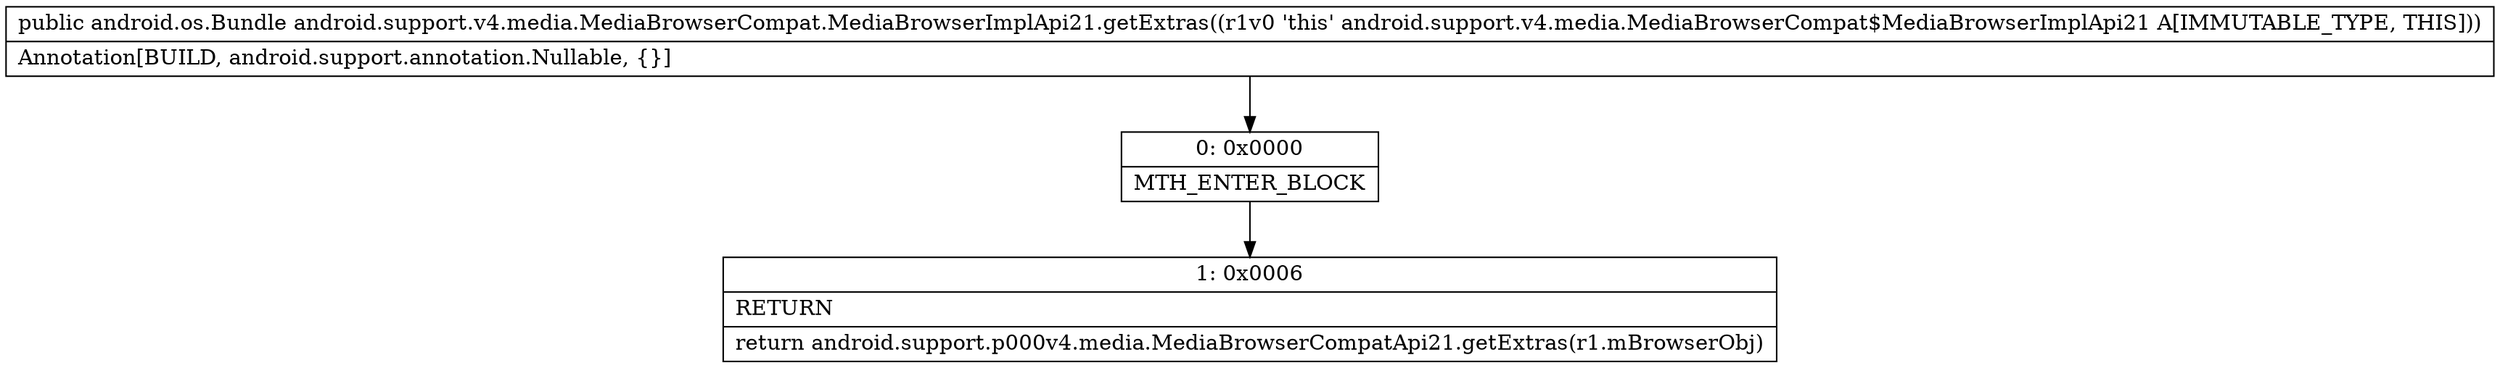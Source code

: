 digraph "CFG forandroid.support.v4.media.MediaBrowserCompat.MediaBrowserImplApi21.getExtras()Landroid\/os\/Bundle;" {
Node_0 [shape=record,label="{0\:\ 0x0000|MTH_ENTER_BLOCK\l}"];
Node_1 [shape=record,label="{1\:\ 0x0006|RETURN\l|return android.support.p000v4.media.MediaBrowserCompatApi21.getExtras(r1.mBrowserObj)\l}"];
MethodNode[shape=record,label="{public android.os.Bundle android.support.v4.media.MediaBrowserCompat.MediaBrowserImplApi21.getExtras((r1v0 'this' android.support.v4.media.MediaBrowserCompat$MediaBrowserImplApi21 A[IMMUTABLE_TYPE, THIS]))  | Annotation[BUILD, android.support.annotation.Nullable, \{\}]\l}"];
MethodNode -> Node_0;
Node_0 -> Node_1;
}

